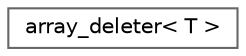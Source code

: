 digraph "Graphical Class Hierarchy"
{
 // LATEX_PDF_SIZE
  bgcolor="transparent";
  edge [fontname=Helvetica,fontsize=10,labelfontname=Helvetica,labelfontsize=10];
  node [fontname=Helvetica,fontsize=10,shape=box,height=0.2,width=0.4];
  rankdir="LR";
  Node0 [id="Node000000",label="array_deleter\< T \>",height=0.2,width=0.4,color="grey40", fillcolor="white", style="filled",URL="$structarray__deleter.html",tooltip=" "];
}
